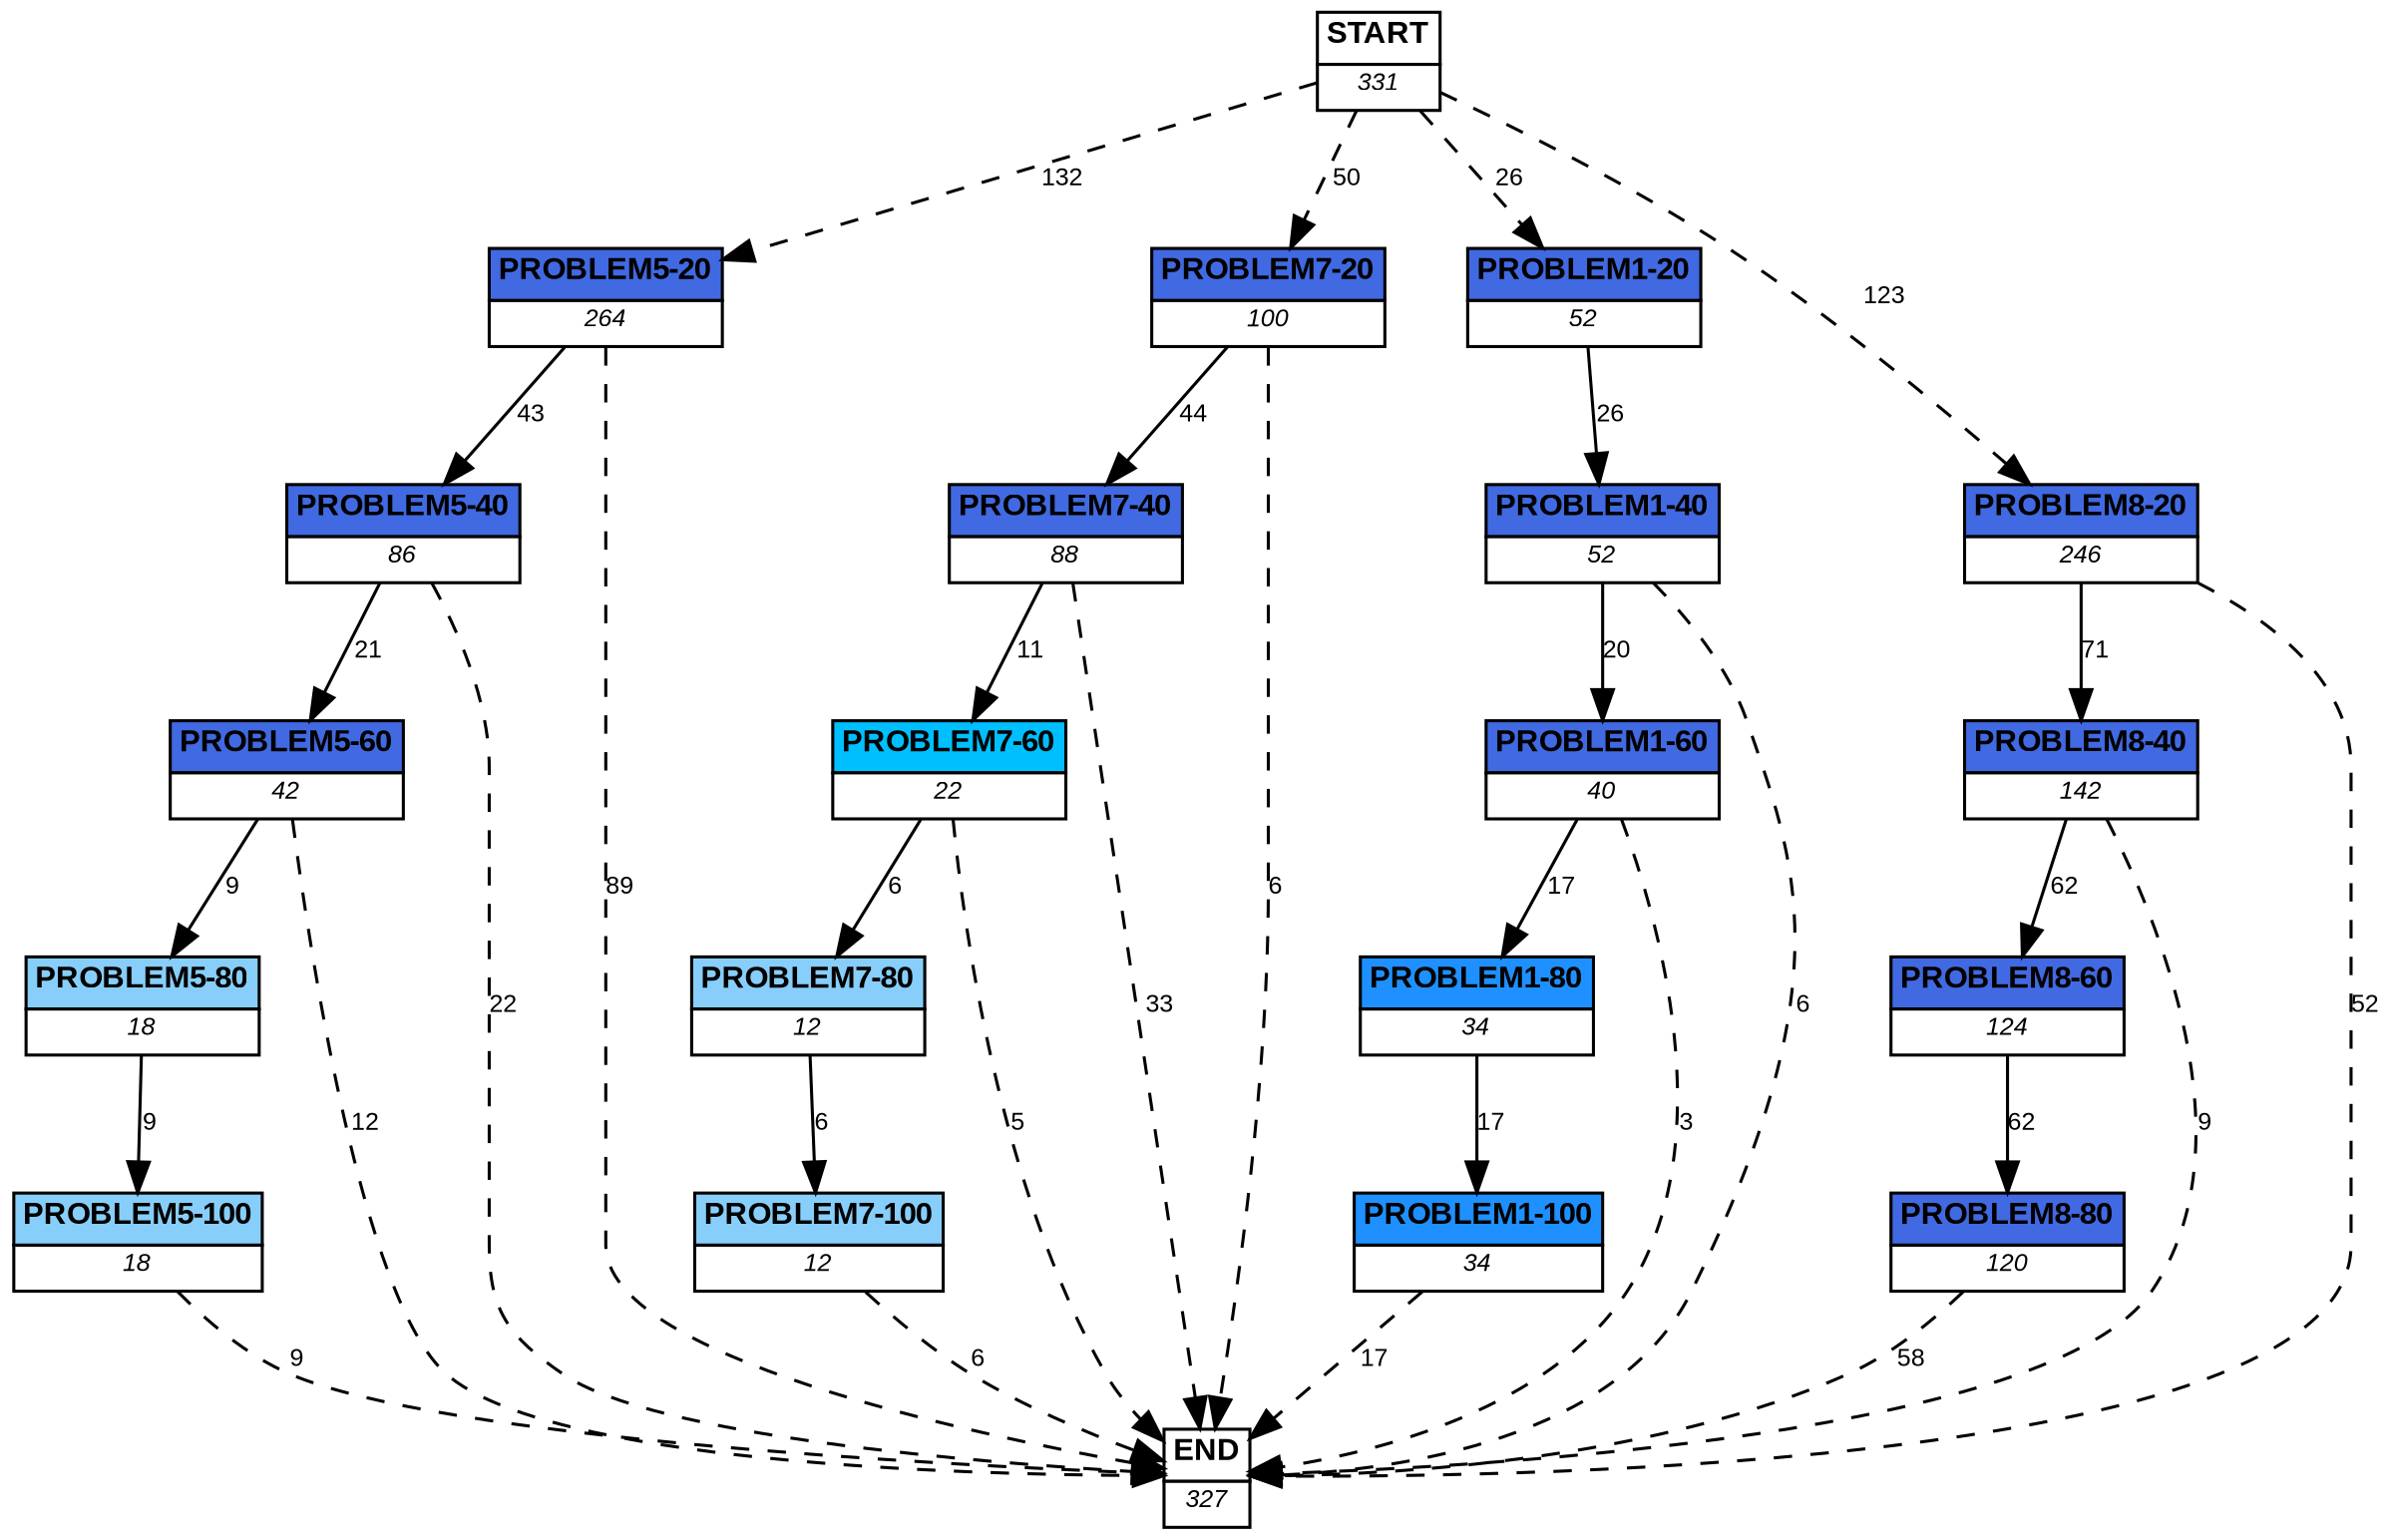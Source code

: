 digraph graphname {
	dpi = 150
	size="16,11!";
	margin = 0;
"PROBLEM5-20" [shape=plain, label=<<table border="0" cellborder="1" cellspacing="0"><tr><td bgcolor="royalblue"><FONT face="Arial" POINT-SIZE="10"><b>PROBLEM5-20</b></FONT></td></tr><tr><td bgcolor="white"><FONT face="Arial" POINT-SIZE="8"><i>264</i></FONT></td></tr></table>>]
"PROBLEM5-40" [shape=plain, label=<<table border="0" cellborder="1" cellspacing="0"><tr><td bgcolor="royalblue"><FONT face="Arial" POINT-SIZE="10"><b>PROBLEM5-40</b></FONT></td></tr><tr><td bgcolor="white"><FONT face="Arial" POINT-SIZE="8"><i>86</i></FONT></td></tr></table>>]
"PROBLEM5-60" [shape=plain, label=<<table border="0" cellborder="1" cellspacing="0"><tr><td bgcolor="royalblue"><FONT face="Arial" POINT-SIZE="10"><b>PROBLEM5-60</b></FONT></td></tr><tr><td bgcolor="white"><FONT face="Arial" POINT-SIZE="8"><i>42</i></FONT></td></tr></table>>]
"PROBLEM7-20" [shape=plain, label=<<table border="0" cellborder="1" cellspacing="0"><tr><td bgcolor="royalblue"><FONT face="Arial" POINT-SIZE="10"><b>PROBLEM7-20</b></FONT></td></tr><tr><td bgcolor="white"><FONT face="Arial" POINT-SIZE="8"><i>100</i></FONT></td></tr></table>>]
"PROBLEM5-80" [shape=plain, label=<<table border="0" cellborder="1" cellspacing="0"><tr><td bgcolor="lightskyblue"><FONT face="Arial" POINT-SIZE="10"><b>PROBLEM5-80</b></FONT></td></tr><tr><td bgcolor="white"><FONT face="Arial" POINT-SIZE="8"><i>18</i></FONT></td></tr></table>>]
"PROBLEM5-100" [shape=plain, label=<<table border="0" cellborder="1" cellspacing="0"><tr><td bgcolor="lightskyblue"><FONT face="Arial" POINT-SIZE="10"><b>PROBLEM5-100</b></FONT></td></tr><tr><td bgcolor="white"><FONT face="Arial" POINT-SIZE="8"><i>18</i></FONT></td></tr></table>>]
"PROBLEM1-20" [shape=plain, label=<<table border="0" cellborder="1" cellspacing="0"><tr><td bgcolor="royalblue"><FONT face="Arial" POINT-SIZE="10"><b>PROBLEM1-20</b></FONT></td></tr><tr><td bgcolor="white"><FONT face="Arial" POINT-SIZE="8"><i>52</i></FONT></td></tr></table>>]
"PROBLEM1-40" [shape=plain, label=<<table border="0" cellborder="1" cellspacing="0"><tr><td bgcolor="royalblue"><FONT face="Arial" POINT-SIZE="10"><b>PROBLEM1-40</b></FONT></td></tr><tr><td bgcolor="white"><FONT face="Arial" POINT-SIZE="8"><i>52</i></FONT></td></tr></table>>]
"PROBLEM1-60" [shape=plain, label=<<table border="0" cellborder="1" cellspacing="0"><tr><td bgcolor="royalblue"><FONT face="Arial" POINT-SIZE="10"><b>PROBLEM1-60</b></FONT></td></tr><tr><td bgcolor="white"><FONT face="Arial" POINT-SIZE="8"><i>40</i></FONT></td></tr></table>>]
"PROBLEM1-80" [shape=plain, label=<<table border="0" cellborder="1" cellspacing="0"><tr><td bgcolor="dodgerblue"><FONT face="Arial" POINT-SIZE="10"><b>PROBLEM1-80</b></FONT></td></tr><tr><td bgcolor="white"><FONT face="Arial" POINT-SIZE="8"><i>34</i></FONT></td></tr></table>>]
"PROBLEM1-100" [shape=plain, label=<<table border="0" cellborder="1" cellspacing="0"><tr><td bgcolor="dodgerblue"><FONT face="Arial" POINT-SIZE="10"><b>PROBLEM1-100</b></FONT></td></tr><tr><td bgcolor="white"><FONT face="Arial" POINT-SIZE="8"><i>34</i></FONT></td></tr></table>>]
"PROBLEM8-20" [shape=plain, label=<<table border="0" cellborder="1" cellspacing="0"><tr><td bgcolor="royalblue"><FONT face="Arial" POINT-SIZE="10"><b>PROBLEM8-20</b></FONT></td></tr><tr><td bgcolor="white"><FONT face="Arial" POINT-SIZE="8"><i>246</i></FONT></td></tr></table>>]
"PROBLEM8-40" [shape=plain, label=<<table border="0" cellborder="1" cellspacing="0"><tr><td bgcolor="royalblue"><FONT face="Arial" POINT-SIZE="10"><b>PROBLEM8-40</b></FONT></td></tr><tr><td bgcolor="white"><FONT face="Arial" POINT-SIZE="8"><i>142</i></FONT></td></tr></table>>]
"PROBLEM8-60" [shape=plain, label=<<table border="0" cellborder="1" cellspacing="0"><tr><td bgcolor="royalblue"><FONT face="Arial" POINT-SIZE="10"><b>PROBLEM8-60</b></FONT></td></tr><tr><td bgcolor="white"><FONT face="Arial" POINT-SIZE="8"><i>124</i></FONT></td></tr></table>>]
"PROBLEM8-80" [shape=plain, label=<<table border="0" cellborder="1" cellspacing="0"><tr><td bgcolor="royalblue"><FONT face="Arial" POINT-SIZE="10"><b>PROBLEM8-80</b></FONT></td></tr><tr><td bgcolor="white"><FONT face="Arial" POINT-SIZE="8"><i>120</i></FONT></td></tr></table>>]
"PROBLEM7-40" [shape=plain, label=<<table border="0" cellborder="1" cellspacing="0"><tr><td bgcolor="royalblue"><FONT face="Arial" POINT-SIZE="10"><b>PROBLEM7-40</b></FONT></td></tr><tr><td bgcolor="white"><FONT face="Arial" POINT-SIZE="8"><i>88</i></FONT></td></tr></table>>]
"PROBLEM7-60" [shape=plain, label=<<table border="0" cellborder="1" cellspacing="0"><tr><td bgcolor="deepskyblue"><FONT face="Arial" POINT-SIZE="10"><b>PROBLEM7-60</b></FONT></td></tr><tr><td bgcolor="white"><FONT face="Arial" POINT-SIZE="8"><i>22</i></FONT></td></tr></table>>]
"PROBLEM7-80" [shape=plain, label=<<table border="0" cellborder="1" cellspacing="0"><tr><td bgcolor="lightskyblue"><FONT face="Arial" POINT-SIZE="10"><b>PROBLEM7-80</b></FONT></td></tr><tr><td bgcolor="white"><FONT face="Arial" POINT-SIZE="8"><i>12</i></FONT></td></tr></table>>]
"PROBLEM7-100" [shape=plain, label=<<table border="0" cellborder="1" cellspacing="0"><tr><td bgcolor="lightskyblue"><FONT face="Arial" POINT-SIZE="10"><b>PROBLEM7-100</b></FONT></td></tr><tr><td bgcolor="white"><FONT face="Arial" POINT-SIZE="8"><i>12</i></FONT></td></tr></table>>]
"START" [shape=plain, label=<<table border="0" cellborder="1" cellspacing="0"><tr><td bgcolor="white"><FONT face="Arial" POINT-SIZE="10"><b>START</b></FONT></td></tr><tr><td bgcolor="white"><FONT face="Arial" POINT-SIZE="8"><i>331</i></FONT></td></tr></table>>]
"END" [shape=plain, label=<<table border="0" cellborder="1" cellspacing="0"><tr><td bgcolor="white"><FONT face="Arial" POINT-SIZE="10"><b>END</b></FONT></td></tr><tr><td bgcolor="white"><FONT face="Arial" POINT-SIZE="8"><i>327</i></FONT></td></tr></table>>]
"PROBLEM5-20" -> "PROBLEM5-40" [ label ="43" labelfloat=false fontname="Arial" fontsize=8]
"PROBLEM5-20" -> "END" [ style = dashed label ="89" labelfloat=false fontname="Arial" fontsize=8]
"PROBLEM5-40" -> "PROBLEM5-60" [ label ="21" labelfloat=false fontname="Arial" fontsize=8]
"PROBLEM5-40" -> "END" [ style = dashed label ="22" labelfloat=false fontname="Arial" fontsize=8]
"PROBLEM5-60" -> "PROBLEM5-80" [ label ="9" labelfloat=false fontname="Arial" fontsize=8]
"PROBLEM5-60" -> "END" [ style = dashed label ="12" labelfloat=false fontname="Arial" fontsize=8]
"PROBLEM7-20" -> "PROBLEM7-40" [ label ="44" labelfloat=false fontname="Arial" fontsize=8]
"PROBLEM7-20" -> "END" [ style = dashed label ="6" labelfloat=false fontname="Arial" fontsize=8]
"PROBLEM5-80" -> "PROBLEM5-100" [ label ="9" labelfloat=false fontname="Arial" fontsize=8]
"PROBLEM5-100" -> "END" [ style = dashed label ="9" labelfloat=false fontname="Arial" fontsize=8]
"PROBLEM1-20" -> "PROBLEM1-40" [ label ="26" labelfloat=false fontname="Arial" fontsize=8]
"PROBLEM1-40" -> "PROBLEM1-60" [ label ="20" labelfloat=false fontname="Arial" fontsize=8]
"PROBLEM1-40" -> "END" [ style = dashed label ="6" labelfloat=false fontname="Arial" fontsize=8]
"PROBLEM1-60" -> "PROBLEM1-80" [ label ="17" labelfloat=false fontname="Arial" fontsize=8]
"PROBLEM1-60" -> "END" [ style = dashed label ="3" labelfloat=false fontname="Arial" fontsize=8]
"PROBLEM1-80" -> "PROBLEM1-100" [ label ="17" labelfloat=false fontname="Arial" fontsize=8]
"PROBLEM1-100" -> "END" [ style = dashed label ="17" labelfloat=false fontname="Arial" fontsize=8]
"PROBLEM8-20" -> "PROBLEM8-40" [ label ="71" labelfloat=false fontname="Arial" fontsize=8]
"PROBLEM8-20" -> "END" [ style = dashed label ="52" labelfloat=false fontname="Arial" fontsize=8]
"PROBLEM8-40" -> "PROBLEM8-60" [ label ="62" labelfloat=false fontname="Arial" fontsize=8]
"PROBLEM8-40" -> "END" [ style = dashed label ="9" labelfloat=false fontname="Arial" fontsize=8]
"PROBLEM8-60" -> "PROBLEM8-80" [ label ="62" labelfloat=false fontname="Arial" fontsize=8]
"PROBLEM8-80" -> "END" [ style = dashed label ="58" labelfloat=false fontname="Arial" fontsize=8]
"PROBLEM7-40" -> "PROBLEM7-60" [ label ="11" labelfloat=false fontname="Arial" fontsize=8]
"PROBLEM7-40" -> "END" [ style = dashed label ="33" labelfloat=false fontname="Arial" fontsize=8]
"PROBLEM7-60" -> "PROBLEM7-80" [ label ="6" labelfloat=false fontname="Arial" fontsize=8]
"PROBLEM7-60" -> "END" [ style = dashed label ="5" labelfloat=false fontname="Arial" fontsize=8]
"PROBLEM7-80" -> "PROBLEM7-100" [ label ="6" labelfloat=false fontname="Arial" fontsize=8]
"PROBLEM7-100" -> "END" [ style = dashed label ="6" labelfloat=false fontname="Arial" fontsize=8]
"START" -> "PROBLEM5-20" [ style = dashed label ="132" labelfloat=false fontname="Arial" fontsize=8]
"START" -> "PROBLEM7-20" [ style = dashed label ="50" labelfloat=false fontname="Arial" fontsize=8]
"START" -> "PROBLEM1-20" [ style = dashed label ="26" labelfloat=false fontname="Arial" fontsize=8]
"START" -> "PROBLEM8-20" [ style = dashed label ="123" labelfloat=false fontname="Arial" fontsize=8]
}